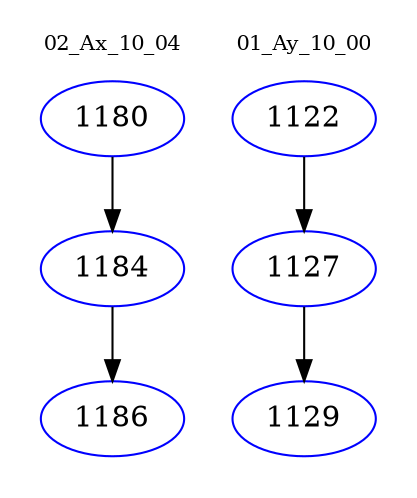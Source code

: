 digraph{
subgraph cluster_0 {
color = white
label = "02_Ax_10_04";
fontsize=10;
T0_1180 [label="1180", color="blue"]
T0_1180 -> T0_1184 [color="black"]
T0_1184 [label="1184", color="blue"]
T0_1184 -> T0_1186 [color="black"]
T0_1186 [label="1186", color="blue"]
}
subgraph cluster_1 {
color = white
label = "01_Ay_10_00";
fontsize=10;
T1_1122 [label="1122", color="blue"]
T1_1122 -> T1_1127 [color="black"]
T1_1127 [label="1127", color="blue"]
T1_1127 -> T1_1129 [color="black"]
T1_1129 [label="1129", color="blue"]
}
}
